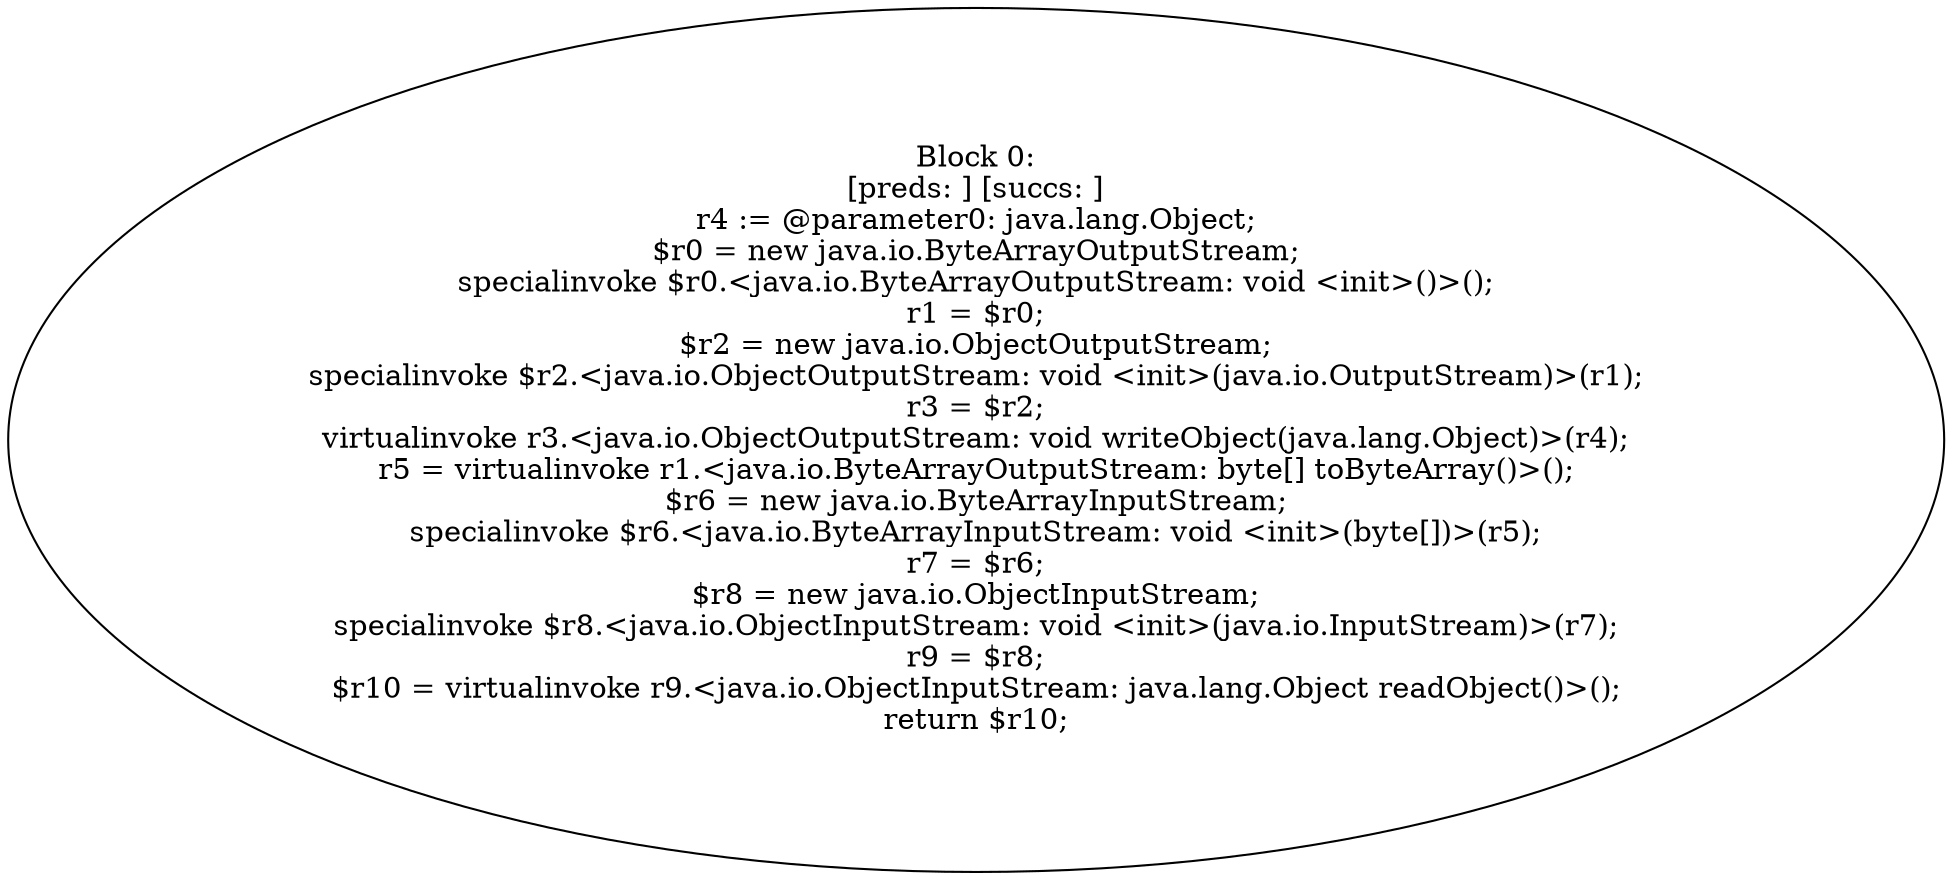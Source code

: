 digraph "unitGraph" {
    "Block 0:
[preds: ] [succs: ]
r4 := @parameter0: java.lang.Object;
$r0 = new java.io.ByteArrayOutputStream;
specialinvoke $r0.<java.io.ByteArrayOutputStream: void <init>()>();
r1 = $r0;
$r2 = new java.io.ObjectOutputStream;
specialinvoke $r2.<java.io.ObjectOutputStream: void <init>(java.io.OutputStream)>(r1);
r3 = $r2;
virtualinvoke r3.<java.io.ObjectOutputStream: void writeObject(java.lang.Object)>(r4);
r5 = virtualinvoke r1.<java.io.ByteArrayOutputStream: byte[] toByteArray()>();
$r6 = new java.io.ByteArrayInputStream;
specialinvoke $r6.<java.io.ByteArrayInputStream: void <init>(byte[])>(r5);
r7 = $r6;
$r8 = new java.io.ObjectInputStream;
specialinvoke $r8.<java.io.ObjectInputStream: void <init>(java.io.InputStream)>(r7);
r9 = $r8;
$r10 = virtualinvoke r9.<java.io.ObjectInputStream: java.lang.Object readObject()>();
return $r10;
"
}
